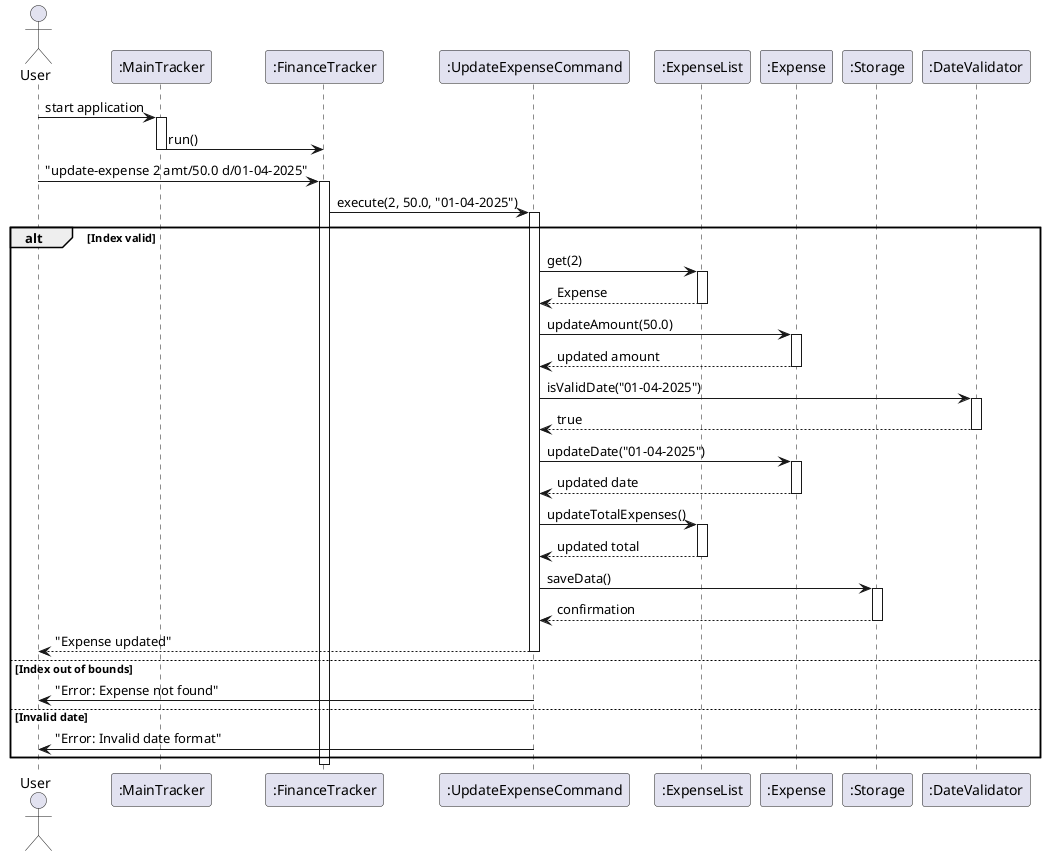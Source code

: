 @startuml
actor User
participant ":MainTracker" as Main
participant ":FinanceTracker" as Finance
participant ":UpdateExpenseCommand" as UpdateCmd
participant ":ExpenseList" as ExpenseList
participant ":Expense" as Expense
participant ":Storage" as Storage
participant ":DateValidator" as DateValidator

User -> Main: start application
activate Main
Main -> Finance: run()
deactivate Main

User -> Finance: "update-expense 2 amt/50.0 d/01-04-2025"
activate Finance
Finance -> UpdateCmd: execute(2, 50.0, "01-04-2025")
activate UpdateCmd

alt Index valid
    UpdateCmd -> ExpenseList: get(2)
    activate ExpenseList
    ExpenseList --> UpdateCmd: Expense
    deactivate ExpenseList

    UpdateCmd -> Expense: updateAmount(50.0)
    activate Expense
    Expense --> UpdateCmd: updated amount
    deactivate Expense

    UpdateCmd -> DateValidator: isValidDate("01-04-2025")
    activate DateValidator
    DateValidator --> UpdateCmd: true
    deactivate DateValidator

    UpdateCmd -> Expense: updateDate("01-04-2025")
    activate Expense
    Expense --> UpdateCmd: updated date
    deactivate Expense

    UpdateCmd -> ExpenseList: updateTotalExpenses()
    activate ExpenseList
    ExpenseList --> UpdateCmd: updated total
    deactivate ExpenseList

    UpdateCmd -> Storage: saveData()
    activate Storage
    Storage --> UpdateCmd: confirmation
    deactivate Storage

    UpdateCmd --> User: "Expense updated"
deactivate UpdateCmd

else Index out of bounds
    UpdateCmd -> User: "Error: Expense not found"
    deactivate UpdateCmd
else Invalid date
    UpdateCmd -> User: "Error: Invalid date format"
    deactivate UpdateCmd
end

deactivate Finance
@enduml